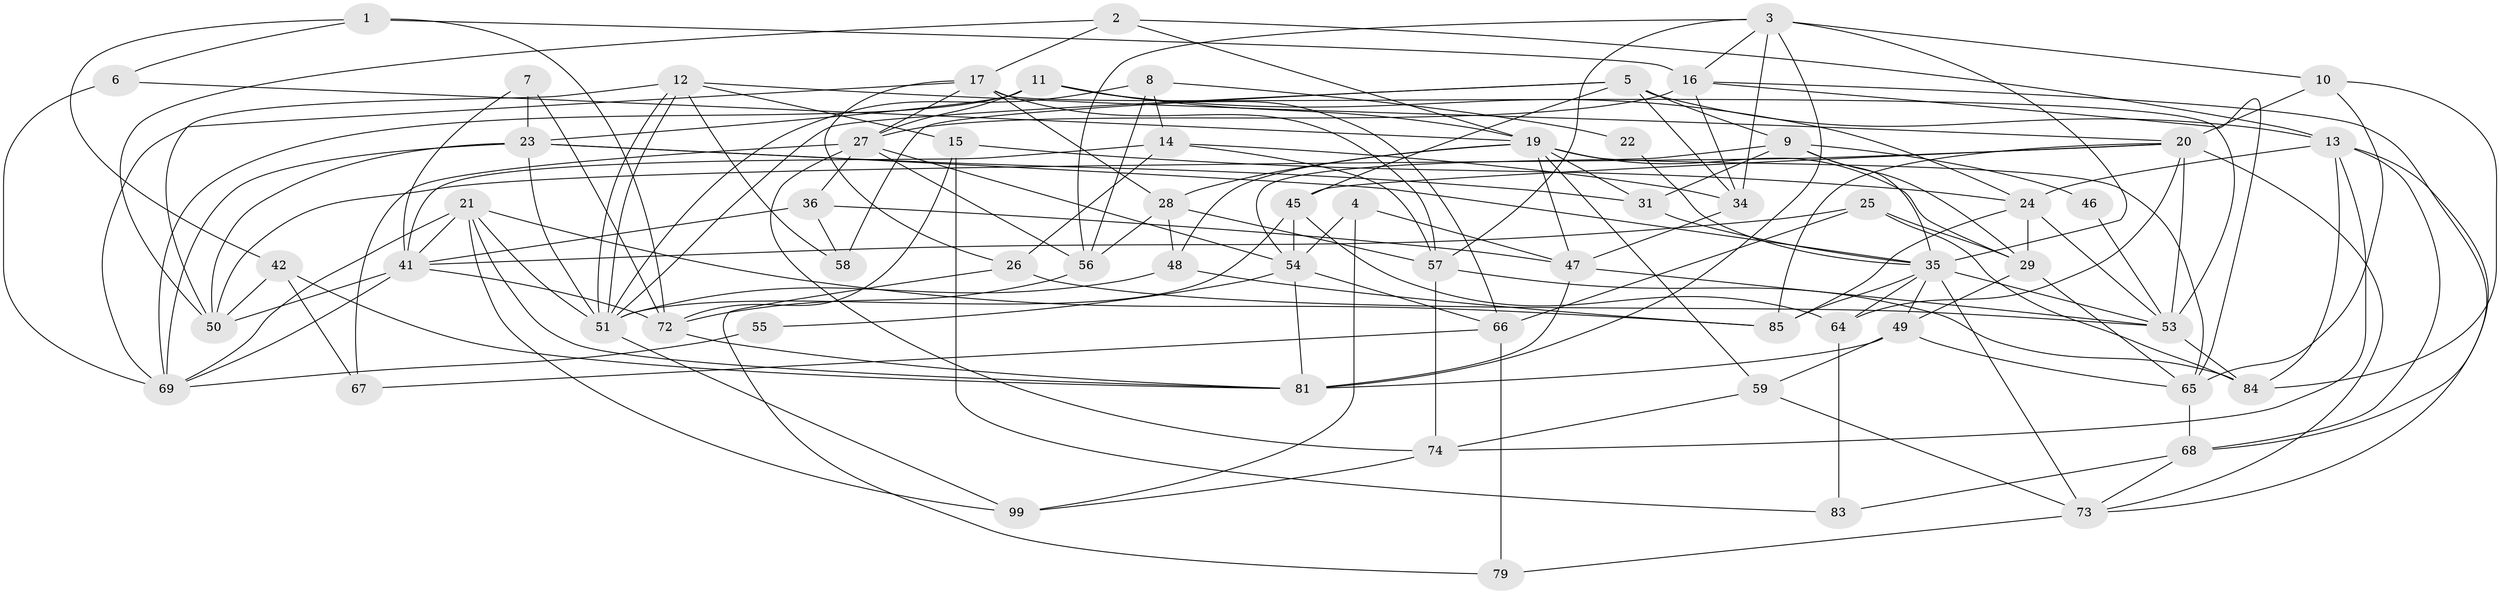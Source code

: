 // Generated by graph-tools (version 1.1) at 2025/52/02/27/25 19:52:03]
// undirected, 63 vertices, 166 edges
graph export_dot {
graph [start="1"]
  node [color=gray90,style=filled];
  1 [super="+38"];
  2 [super="+43"];
  3 [super="+62"];
  4;
  5 [super="+102"];
  6;
  7;
  8;
  9 [super="+93"];
  10 [super="+103"];
  11 [super="+18"];
  12;
  13 [super="+37"];
  14 [super="+52"];
  15;
  16 [super="+63"];
  17 [super="+33"];
  19 [super="+95"];
  20 [super="+40"];
  21 [super="+32"];
  22;
  23;
  24 [super="+78"];
  25 [super="+30"];
  26;
  27 [super="+104"];
  28 [super="+61"];
  29 [super="+87"];
  31 [super="+44"];
  34;
  35 [super="+39"];
  36;
  41 [super="+80"];
  42 [super="+60"];
  45 [super="+105"];
  46;
  47 [super="+70"];
  48;
  49 [super="+92"];
  50 [super="+89"];
  51 [super="+101"];
  53 [super="+82"];
  54 [super="+77"];
  55;
  56 [super="+86"];
  57 [super="+71"];
  58;
  59;
  64 [super="+76"];
  65 [super="+88"];
  66 [super="+106"];
  67;
  68 [super="+75"];
  69 [super="+98"];
  72 [super="+97"];
  73 [super="+96"];
  74;
  79;
  81 [super="+90"];
  83;
  84 [super="+94"];
  85 [super="+91"];
  99 [super="+100"];
  1 -- 72;
  1 -- 16;
  1 -- 6;
  1 -- 42;
  2 -- 17;
  2 -- 19;
  2 -- 50;
  2 -- 13;
  3 -- 34;
  3 -- 10;
  3 -- 57;
  3 -- 16;
  3 -- 35;
  3 -- 56;
  3 -- 81;
  4 -- 47;
  4 -- 54;
  4 -- 99;
  5 -- 13;
  5 -- 58;
  5 -- 34;
  5 -- 45;
  5 -- 51;
  5 -- 9;
  6 -- 69;
  6 -- 19;
  7 -- 23;
  7 -- 41;
  7 -- 72;
  8 -- 22;
  8 -- 56;
  8 -- 51;
  8 -- 14;
  9 -- 29;
  9 -- 35;
  9 -- 31;
  9 -- 54;
  9 -- 46;
  10 -- 65;
  10 -- 84;
  10 -- 20;
  11 -- 19;
  11 -- 69;
  11 -- 23;
  11 -- 24;
  11 -- 27;
  11 -- 66;
  12 -- 20;
  12 -- 51;
  12 -- 51;
  12 -- 15;
  12 -- 58;
  12 -- 50;
  13 -- 24;
  13 -- 74;
  13 -- 73;
  13 -- 84;
  13 -- 68;
  14 -- 41;
  14 -- 34;
  14 -- 57;
  14 -- 26;
  15 -- 83;
  15 -- 72;
  15 -- 24;
  16 -- 34;
  16 -- 27;
  16 -- 68;
  16 -- 53;
  17 -- 26;
  17 -- 65;
  17 -- 57;
  17 -- 27;
  17 -- 28;
  17 -- 69;
  19 -- 65;
  19 -- 48;
  19 -- 59;
  19 -- 29;
  19 -- 31;
  19 -- 28;
  19 -- 47;
  20 -- 45;
  20 -- 73;
  20 -- 85;
  20 -- 64;
  20 -- 50;
  20 -- 53 [weight=2];
  21 -- 51;
  21 -- 41;
  21 -- 69;
  21 -- 99;
  21 -- 85;
  21 -- 81;
  22 -- 35;
  23 -- 35;
  23 -- 69;
  23 -- 51;
  23 -- 31;
  23 -- 50;
  24 -- 53;
  24 -- 85;
  24 -- 29;
  25 -- 66;
  25 -- 41;
  25 -- 84;
  25 -- 29;
  26 -- 53;
  26 -- 79;
  27 -- 74;
  27 -- 67;
  27 -- 36;
  27 -- 54;
  27 -- 56;
  28 -- 56;
  28 -- 48;
  28 -- 57;
  29 -- 49;
  29 -- 65;
  31 -- 35;
  34 -- 47;
  35 -- 53;
  35 -- 64;
  35 -- 85;
  35 -- 49;
  35 -- 73;
  36 -- 41;
  36 -- 47;
  36 -- 58;
  41 -- 69;
  41 -- 50;
  41 -- 72;
  42 -- 81;
  42 -- 67;
  42 -- 50;
  45 -- 51;
  45 -- 64;
  45 -- 54;
  46 -- 53;
  47 -- 53;
  47 -- 81 [weight=2];
  48 -- 51;
  48 -- 85;
  49 -- 81;
  49 -- 59;
  49 -- 65;
  51 -- 99;
  53 -- 84;
  54 -- 81;
  54 -- 55;
  54 -- 66;
  55 -- 69;
  56 -- 72;
  57 -- 74;
  57 -- 84;
  59 -- 74;
  59 -- 73;
  64 -- 83;
  65 -- 68;
  66 -- 67;
  66 -- 79;
  68 -- 73;
  68 -- 83;
  72 -- 81;
  73 -- 79;
  74 -- 99;
}
